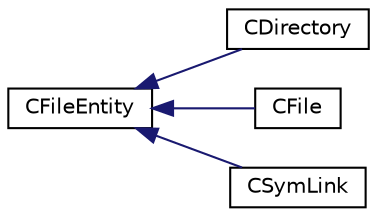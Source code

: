 digraph "Graphical Class Hierarchy"
{
 // LATEX_PDF_SIZE
  edge [fontname="Helvetica",fontsize="10",labelfontname="Helvetica",labelfontsize="10"];
  node [fontname="Helvetica",fontsize="10",shape=record];
  rankdir="LR";
  Node0 [label="CFileEntity",height=0.2,width=0.4,color="black", fillcolor="white", style="filled",URL="$classCFileEntity.html",tooltip="Class to represent filesystem entity (eg. file, folder, link...)"];
  Node0 -> Node1 [dir="back",color="midnightblue",fontsize="10",style="solid",fontname="Helvetica"];
  Node1 [label="CDirectory",height=0.2,width=0.4,color="black", fillcolor="white", style="filled",URL="$classCDirectory.html",tooltip="Represents folder in file system."];
  Node0 -> Node2 [dir="back",color="midnightblue",fontsize="10",style="solid",fontname="Helvetica"];
  Node2 [label="CFile",height=0.2,width=0.4,color="black", fillcolor="white", style="filled",URL="$classCFile.html",tooltip="Represents file in file system."];
  Node0 -> Node3 [dir="back",color="midnightblue",fontsize="10",style="solid",fontname="Helvetica"];
  Node3 [label="CSymLink",height=0.2,width=0.4,color="black", fillcolor="white", style="filled",URL="$classCSymLink.html",tooltip="Represents symbolic link in filesystem."];
}
